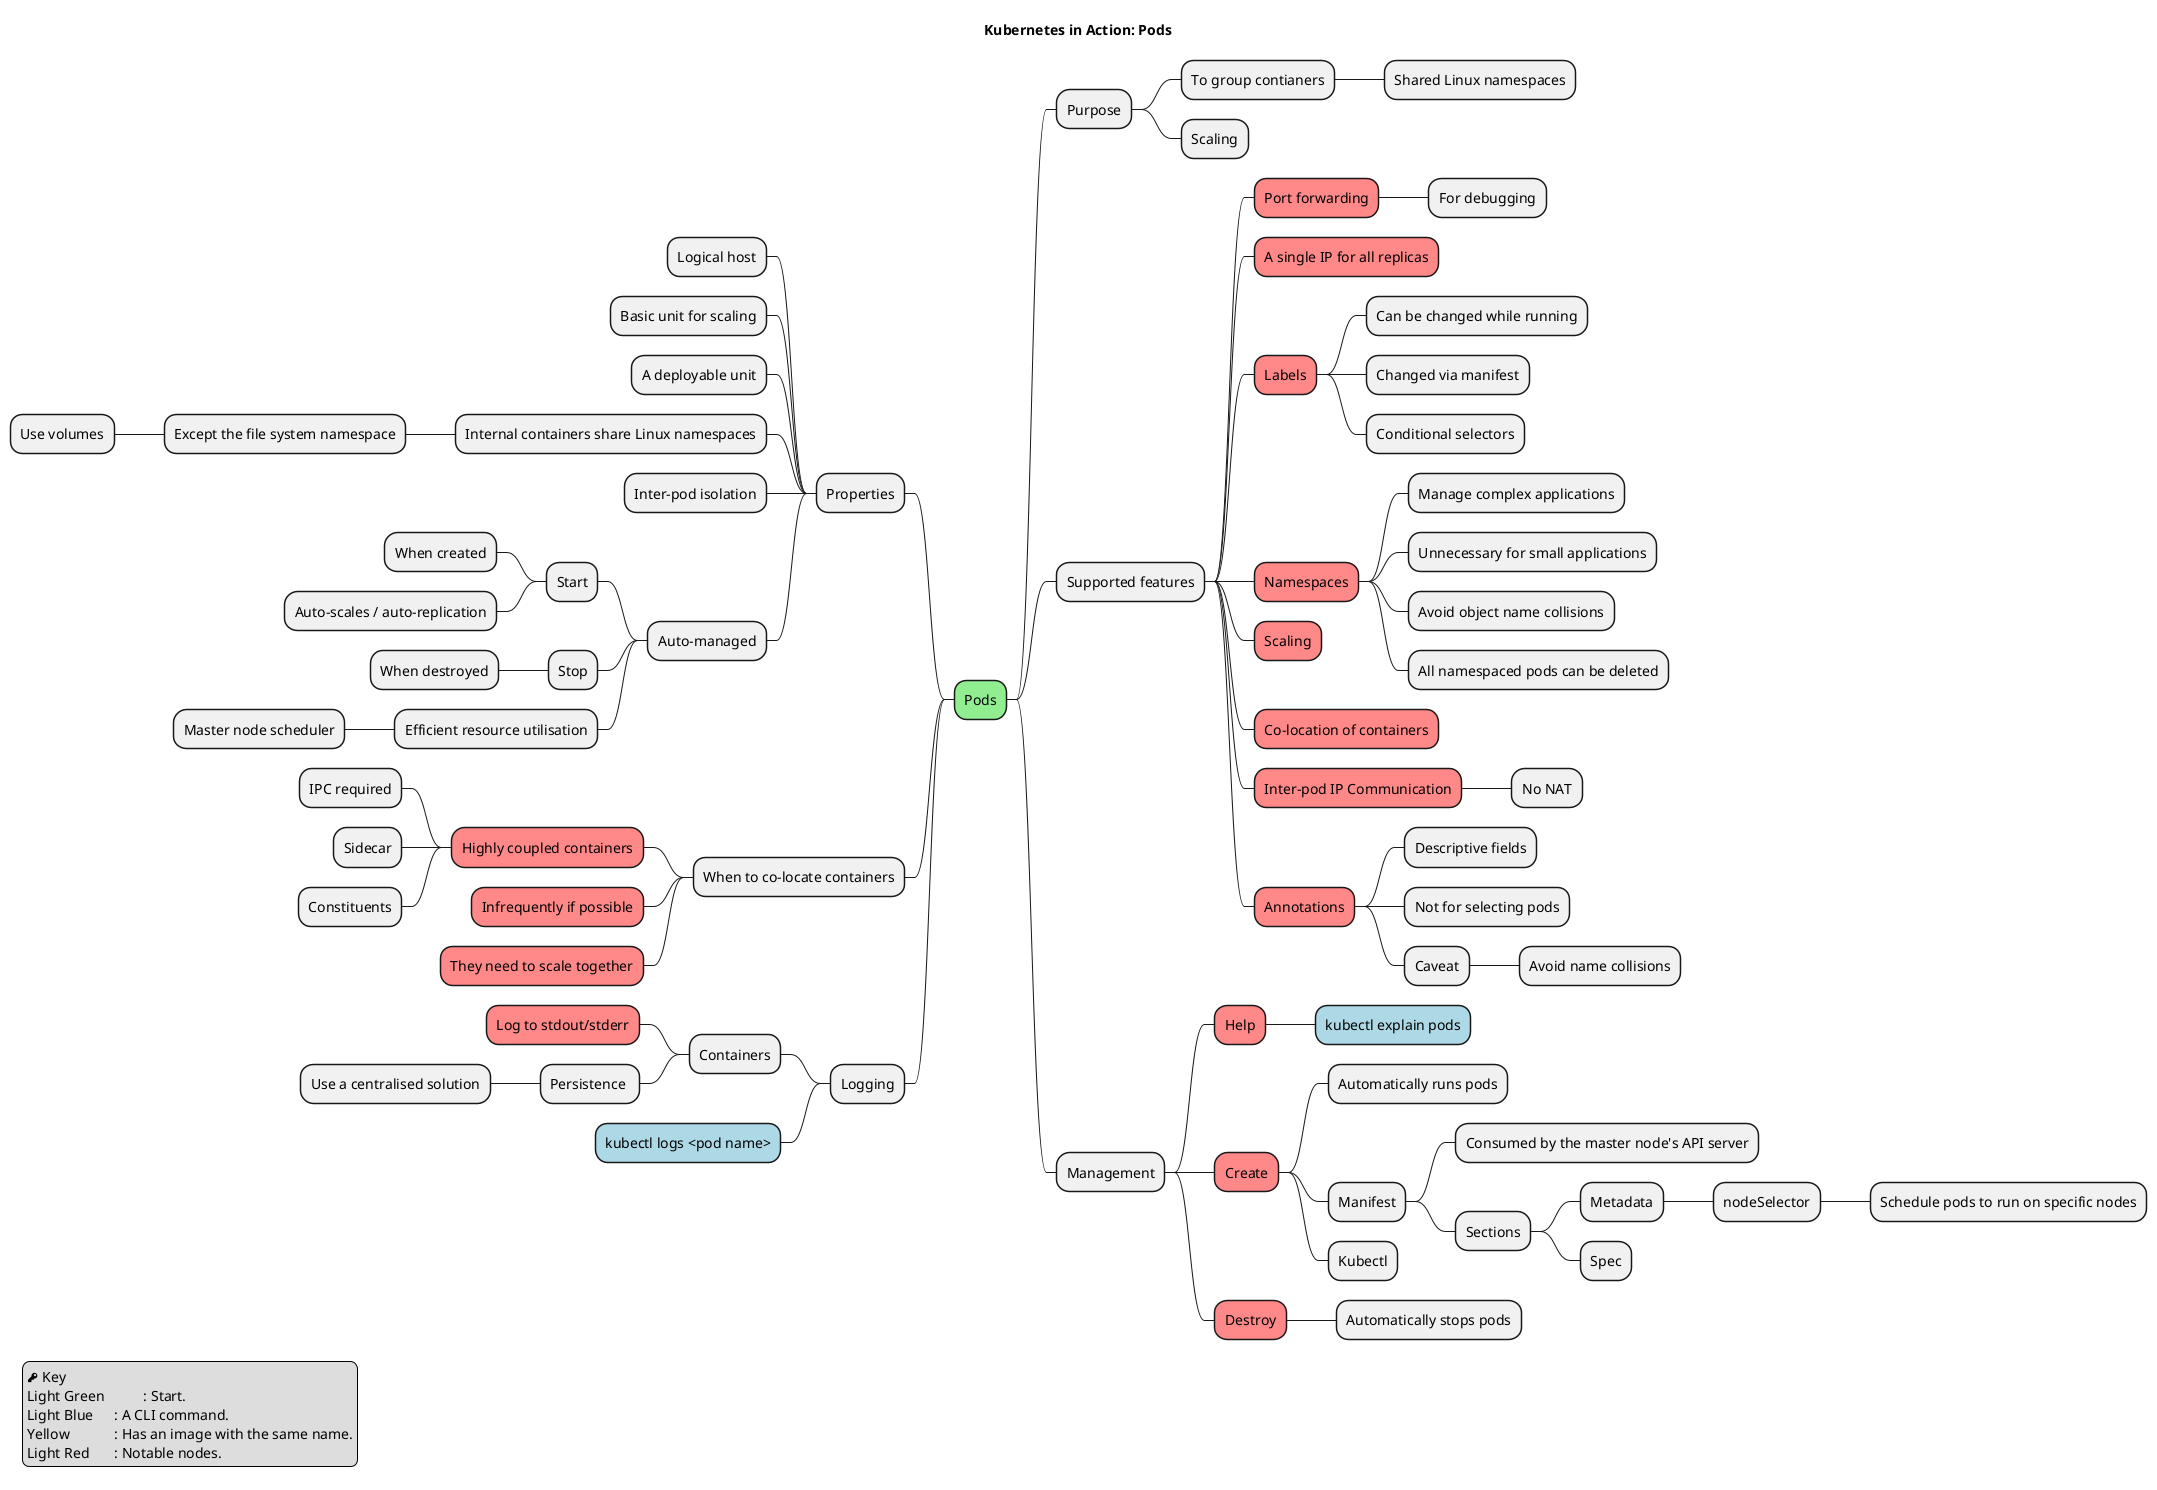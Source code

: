 @startmindmap

legend left
  <&key> Key
  Light Green   \t: Start.
  Light Blue    \t: A CLI command.
  Yellow        \t: Has an image with the same name.
  Light Red     \t: Notable nodes.
endlegend

title Kubernetes in Action: Pods

*[#lightgreen] Pods
** Purpose
*** To group contianers
**** Shared Linux namespaces
*** Scaling

** Supported features
***[#F88] Port forwarding
**** For debugging
***[#F88] A single IP for all replicas
***[#F88] Labels
**** Can be changed while running
**** Changed via manifest
**** Conditional selectors
***[#F88] Namespaces
**** Manage complex applications
**** Unnecessary for small applications
**** Avoid object name collisions
**** All namespaced pods can be deleted
***[#F88] Scaling
***[#F88] Co-location of containers
***[#F88] Inter-pod IP Communication
**** No NAT
***[#F88] Annotations
**** Descriptive fields
**** Not for selecting pods
**** Caveat
***** Avoid name collisions

** Management
***[#F88] Help
****[#lightblue] kubectl explain pods
***[#F88] Create
**** Automatically runs pods
**** Manifest
***** Consumed by the master node's API server
***** Sections
****** Metadata
******* nodeSelector
******** Schedule pods to run on specific nodes
****** Spec
**** Kubectl
***[#F88] Destroy
**** Automatically stops pods

left side

** Properties
*** Logical host
*** Basic unit for scaling
*** A deployable unit
*** Internal containers share Linux namespaces
**** Except the file system namespace
***** Use volumes
*** Inter-pod isolation
*** Auto-managed
**** Start
***** When created
***** Auto-scales / auto-replication
**** Stop
***** When destroyed
**** Efficient resource utilisation
***** Master node scheduler

** When to co-locate containers
***[#F88] Highly coupled containers
**** IPC required
**** Sidecar
**** Constituents
***[#F88] Infrequently if possible
***[#F88] They need to scale together

** Logging
*** Containers
****[#F88] Log to stdout/stderr
**** Persistence 
***** Use a centralised solution
***[#lightblue] kubectl logs <pod name>



@endmindmap
